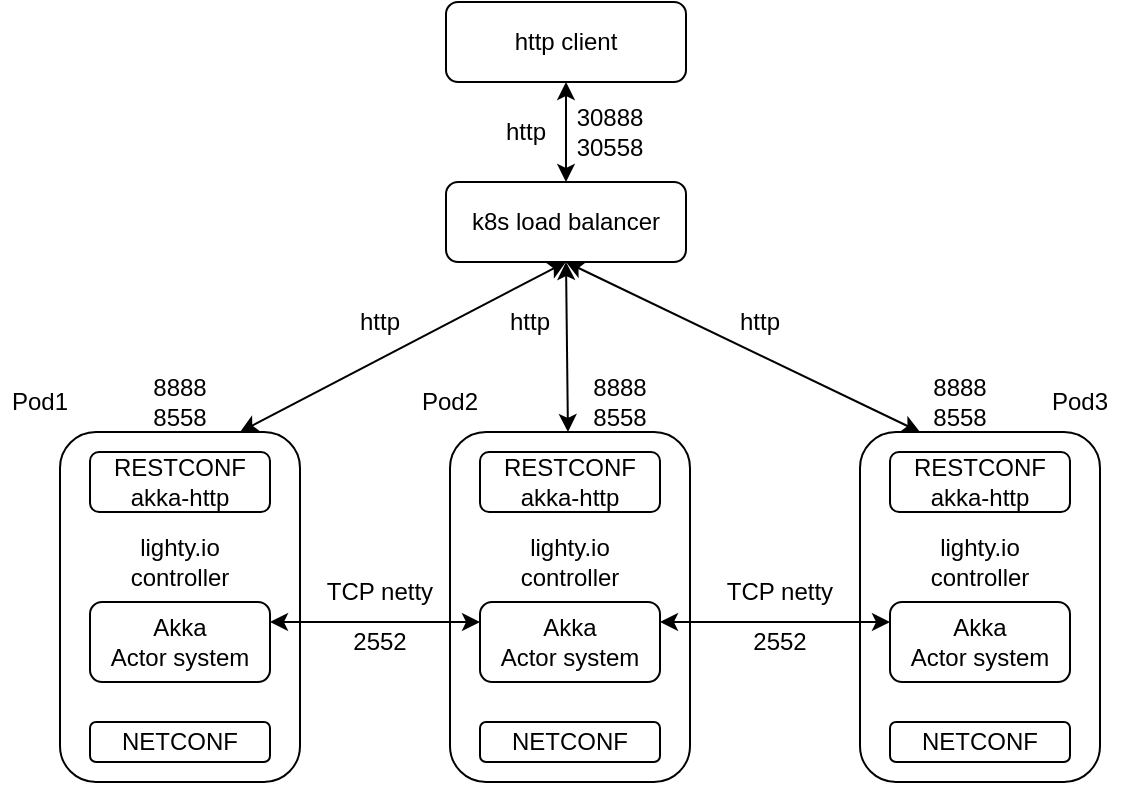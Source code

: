 <mxfile version="11.0.8" type="device"><diagram id="dnc1rd8Q5VhJ8B7LHoxY" name="Page-1"><mxGraphModel dx="1422" dy="906" grid="1" gridSize="10" guides="1" tooltips="1" connect="1" arrows="1" fold="1" page="1" pageScale="1" pageWidth="827" pageHeight="1169" math="0" shadow="0"><root><mxCell id="0"/><mxCell id="1" parent="0"/><mxCell id="CVH2h7CSVaw3Xa-j2zWv-1" value="http client" style="rounded=1;whiteSpace=wrap;html=1;" vertex="1" parent="1"><mxGeometry x="353" y="30" width="120" height="40" as="geometry"/></mxCell><mxCell id="CVH2h7CSVaw3Xa-j2zWv-2" value="k8s load balancer" style="rounded=1;whiteSpace=wrap;html=1;" vertex="1" parent="1"><mxGeometry x="353" y="120" width="120" height="40" as="geometry"/></mxCell><mxCell id="CVH2h7CSVaw3Xa-j2zWv-3" value="" style="rounded=1;whiteSpace=wrap;html=1;" vertex="1" parent="1"><mxGeometry x="160" y="245" width="120" height="175" as="geometry"/></mxCell><mxCell id="CVH2h7CSVaw3Xa-j2zWv-6" value="lighty.io&lt;br&gt;controller" style="text;html=1;strokeColor=none;fillColor=none;align=center;verticalAlign=middle;whiteSpace=wrap;rounded=0;" vertex="1" parent="1"><mxGeometry x="190" y="295" width="60" height="30" as="geometry"/></mxCell><mxCell id="CVH2h7CSVaw3Xa-j2zWv-7" value="Akka&lt;br&gt;Actor system" style="rounded=1;whiteSpace=wrap;html=1;" vertex="1" parent="1"><mxGeometry x="175" y="330" width="90" height="40" as="geometry"/></mxCell><mxCell id="CVH2h7CSVaw3Xa-j2zWv-8" value="" style="rounded=1;whiteSpace=wrap;html=1;" vertex="1" parent="1"><mxGeometry x="355" y="245" width="120" height="175" as="geometry"/></mxCell><mxCell id="CVH2h7CSVaw3Xa-j2zWv-9" value="lighty.io&lt;br&gt;controller" style="text;html=1;strokeColor=none;fillColor=none;align=center;verticalAlign=middle;whiteSpace=wrap;rounded=0;" vertex="1" parent="1"><mxGeometry x="385" y="295" width="60" height="30" as="geometry"/></mxCell><mxCell id="CVH2h7CSVaw3Xa-j2zWv-10" value="Akka&lt;br&gt;Actor system" style="rounded=1;whiteSpace=wrap;html=1;" vertex="1" parent="1"><mxGeometry x="370" y="330" width="90" height="40" as="geometry"/></mxCell><mxCell id="CVH2h7CSVaw3Xa-j2zWv-11" value="" style="rounded=1;whiteSpace=wrap;html=1;" vertex="1" parent="1"><mxGeometry x="560" y="245" width="120" height="175" as="geometry"/></mxCell><mxCell id="CVH2h7CSVaw3Xa-j2zWv-12" value="lighty.io&lt;br&gt;controller" style="text;html=1;strokeColor=none;fillColor=none;align=center;verticalAlign=middle;whiteSpace=wrap;rounded=0;" vertex="1" parent="1"><mxGeometry x="590" y="295" width="60" height="30" as="geometry"/></mxCell><mxCell id="CVH2h7CSVaw3Xa-j2zWv-13" value="Akka&lt;br&gt;Actor system" style="rounded=1;whiteSpace=wrap;html=1;" vertex="1" parent="1"><mxGeometry x="575" y="330" width="90" height="40" as="geometry"/></mxCell><mxCell id="CVH2h7CSVaw3Xa-j2zWv-15" value="" style="endArrow=classic;startArrow=classic;html=1;entryX=0.5;entryY=1;entryDx=0;entryDy=0;exitX=0.75;exitY=0;exitDx=0;exitDy=0;" edge="1" parent="1" source="CVH2h7CSVaw3Xa-j2zWv-3" target="CVH2h7CSVaw3Xa-j2zWv-2"><mxGeometry width="50" height="50" relative="1" as="geometry"><mxPoint x="210" y="360" as="sourcePoint"/><mxPoint x="260" y="310" as="targetPoint"/></mxGeometry></mxCell><mxCell id="CVH2h7CSVaw3Xa-j2zWv-16" value="" style="endArrow=classic;startArrow=classic;html=1;entryX=0.5;entryY=1;entryDx=0;entryDy=0;" edge="1" parent="1" source="CVH2h7CSVaw3Xa-j2zWv-8" target="CVH2h7CSVaw3Xa-j2zWv-2"><mxGeometry width="50" height="50" relative="1" as="geometry"><mxPoint x="210" y="360" as="sourcePoint"/><mxPoint x="260" y="310" as="targetPoint"/></mxGeometry></mxCell><mxCell id="CVH2h7CSVaw3Xa-j2zWv-17" value="" style="endArrow=classic;startArrow=classic;html=1;exitX=0.25;exitY=0;exitDx=0;exitDy=0;entryX=0.5;entryY=1;entryDx=0;entryDy=0;" edge="1" parent="1" source="CVH2h7CSVaw3Xa-j2zWv-11" target="CVH2h7CSVaw3Xa-j2zWv-2"><mxGeometry width="50" height="50" relative="1" as="geometry"><mxPoint x="210" y="360" as="sourcePoint"/><mxPoint x="410" y="150" as="targetPoint"/></mxGeometry></mxCell><mxCell id="CVH2h7CSVaw3Xa-j2zWv-18" value="" style="endArrow=classic;startArrow=classic;html=1;entryX=0;entryY=0.25;entryDx=0;entryDy=0;exitX=1;exitY=0.25;exitDx=0;exitDy=0;" edge="1" parent="1" source="CVH2h7CSVaw3Xa-j2zWv-7" target="CVH2h7CSVaw3Xa-j2zWv-10"><mxGeometry width="50" height="50" relative="1" as="geometry"><mxPoint x="205" y="445" as="sourcePoint"/><mxPoint x="255" y="395" as="targetPoint"/></mxGeometry></mxCell><mxCell id="CVH2h7CSVaw3Xa-j2zWv-19" value="" style="endArrow=classic;startArrow=classic;html=1;entryX=0;entryY=0.25;entryDx=0;entryDy=0;exitX=1;exitY=0.25;exitDx=0;exitDy=0;" edge="1" parent="1" source="CVH2h7CSVaw3Xa-j2zWv-10" target="CVH2h7CSVaw3Xa-j2zWv-13"><mxGeometry width="50" height="50" relative="1" as="geometry"><mxPoint x="205" y="445" as="sourcePoint"/><mxPoint x="255" y="395" as="targetPoint"/></mxGeometry></mxCell><mxCell id="CVH2h7CSVaw3Xa-j2zWv-20" value="NETCONF" style="rounded=1;whiteSpace=wrap;html=1;" vertex="1" parent="1"><mxGeometry x="175" y="390" width="90" height="20" as="geometry"/></mxCell><mxCell id="CVH2h7CSVaw3Xa-j2zWv-21" value="NETCONF" style="rounded=1;whiteSpace=wrap;html=1;" vertex="1" parent="1"><mxGeometry x="370" y="390" width="90" height="20" as="geometry"/></mxCell><mxCell id="CVH2h7CSVaw3Xa-j2zWv-22" value="NETCONF" style="rounded=1;whiteSpace=wrap;html=1;" vertex="1" parent="1"><mxGeometry x="575" y="390" width="90" height="20" as="geometry"/></mxCell><mxCell id="CVH2h7CSVaw3Xa-j2zWv-23" value="RESTCONF&lt;br&gt;akka-http" style="rounded=1;whiteSpace=wrap;html=1;" vertex="1" parent="1"><mxGeometry x="175" y="255" width="90" height="30" as="geometry"/></mxCell><mxCell id="CVH2h7CSVaw3Xa-j2zWv-24" value="RESTCONF&lt;br&gt;akka-http" style="rounded=1;whiteSpace=wrap;html=1;" vertex="1" parent="1"><mxGeometry x="370" y="255" width="90" height="30" as="geometry"/></mxCell><mxCell id="CVH2h7CSVaw3Xa-j2zWv-25" value="RESTCONF&lt;br&gt;akka-http" style="rounded=1;whiteSpace=wrap;html=1;" vertex="1" parent="1"><mxGeometry x="575" y="255" width="90" height="30" as="geometry"/></mxCell><mxCell id="CVH2h7CSVaw3Xa-j2zWv-26" value="" style="endArrow=classic;startArrow=classic;html=1;entryX=0.5;entryY=1;entryDx=0;entryDy=0;exitX=0.5;exitY=0;exitDx=0;exitDy=0;" edge="1" parent="1" source="CVH2h7CSVaw3Xa-j2zWv-2" target="CVH2h7CSVaw3Xa-j2zWv-1"><mxGeometry width="50" height="50" relative="1" as="geometry"><mxPoint x="160" y="470" as="sourcePoint"/><mxPoint x="210" y="420" as="targetPoint"/></mxGeometry></mxCell><mxCell id="CVH2h7CSVaw3Xa-j2zWv-27" value="30888&lt;br&gt;30558" style="text;html=1;strokeColor=none;fillColor=none;align=center;verticalAlign=middle;whiteSpace=wrap;rounded=0;" vertex="1" parent="1"><mxGeometry x="415" y="85" width="40" height="20" as="geometry"/></mxCell><mxCell id="CVH2h7CSVaw3Xa-j2zWv-28" value="8888&lt;br&gt;8558" style="text;html=1;strokeColor=none;fillColor=none;align=center;verticalAlign=middle;whiteSpace=wrap;rounded=0;" vertex="1" parent="1"><mxGeometry x="200" y="220" width="40" height="20" as="geometry"/></mxCell><mxCell id="CVH2h7CSVaw3Xa-j2zWv-29" value="8888&lt;br&gt;8558" style="text;html=1;strokeColor=none;fillColor=none;align=center;verticalAlign=middle;whiteSpace=wrap;rounded=0;" vertex="1" parent="1"><mxGeometry x="420" y="220" width="40" height="20" as="geometry"/></mxCell><mxCell id="CVH2h7CSVaw3Xa-j2zWv-30" value="8888&lt;br&gt;8558" style="text;html=1;strokeColor=none;fillColor=none;align=center;verticalAlign=middle;whiteSpace=wrap;rounded=0;" vertex="1" parent="1"><mxGeometry x="590" y="220" width="40" height="20" as="geometry"/></mxCell><mxCell id="CVH2h7CSVaw3Xa-j2zWv-32" value="2552" style="text;html=1;strokeColor=none;fillColor=none;align=center;verticalAlign=middle;whiteSpace=wrap;rounded=0;" vertex="1" parent="1"><mxGeometry x="300" y="340" width="40" height="20" as="geometry"/></mxCell><mxCell id="CVH2h7CSVaw3Xa-j2zWv-34" value="2552" style="text;html=1;strokeColor=none;fillColor=none;align=center;verticalAlign=middle;whiteSpace=wrap;rounded=0;" vertex="1" parent="1"><mxGeometry x="500" y="340" width="40" height="20" as="geometry"/></mxCell><mxCell id="CVH2h7CSVaw3Xa-j2zWv-35" value="TCP netty" style="text;html=1;strokeColor=none;fillColor=none;align=center;verticalAlign=middle;whiteSpace=wrap;rounded=0;" vertex="1" parent="1"><mxGeometry x="290" y="315" width="60" height="20" as="geometry"/></mxCell><mxCell id="CVH2h7CSVaw3Xa-j2zWv-36" value="TCP netty" style="text;html=1;strokeColor=none;fillColor=none;align=center;verticalAlign=middle;whiteSpace=wrap;rounded=0;" vertex="1" parent="1"><mxGeometry x="490" y="315" width="60" height="20" as="geometry"/></mxCell><mxCell id="CVH2h7CSVaw3Xa-j2zWv-37" value="http" style="text;html=1;strokeColor=none;fillColor=none;align=center;verticalAlign=middle;whiteSpace=wrap;rounded=0;" vertex="1" parent="1"><mxGeometry x="373" y="85" width="40" height="20" as="geometry"/></mxCell><mxCell id="CVH2h7CSVaw3Xa-j2zWv-38" value="http" style="text;html=1;strokeColor=none;fillColor=none;align=center;verticalAlign=middle;whiteSpace=wrap;rounded=0;" vertex="1" parent="1"><mxGeometry x="300" y="180" width="40" height="20" as="geometry"/></mxCell><mxCell id="CVH2h7CSVaw3Xa-j2zWv-39" value="http" style="text;html=1;strokeColor=none;fillColor=none;align=center;verticalAlign=middle;whiteSpace=wrap;rounded=0;" vertex="1" parent="1"><mxGeometry x="375" y="180" width="40" height="20" as="geometry"/></mxCell><mxCell id="CVH2h7CSVaw3Xa-j2zWv-40" value="http" style="text;html=1;strokeColor=none;fillColor=none;align=center;verticalAlign=middle;whiteSpace=wrap;rounded=0;" vertex="1" parent="1"><mxGeometry x="490" y="180" width="40" height="20" as="geometry"/></mxCell><mxCell id="CVH2h7CSVaw3Xa-j2zWv-41" value="Pod1" style="text;html=1;strokeColor=none;fillColor=none;align=center;verticalAlign=middle;whiteSpace=wrap;rounded=0;" vertex="1" parent="1"><mxGeometry x="130" y="220" width="40" height="20" as="geometry"/></mxCell><mxCell id="CVH2h7CSVaw3Xa-j2zWv-42" value="Pod2" style="text;html=1;strokeColor=none;fillColor=none;align=center;verticalAlign=middle;whiteSpace=wrap;rounded=0;" vertex="1" parent="1"><mxGeometry x="335" y="220" width="40" height="20" as="geometry"/></mxCell><mxCell id="CVH2h7CSVaw3Xa-j2zWv-43" value="Pod3" style="text;html=1;strokeColor=none;fillColor=none;align=center;verticalAlign=middle;whiteSpace=wrap;rounded=0;" vertex="1" parent="1"><mxGeometry x="650" y="220" width="40" height="20" as="geometry"/></mxCell></root></mxGraphModel></diagram></mxfile>